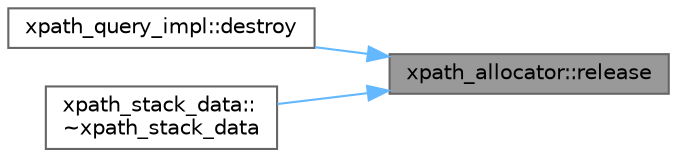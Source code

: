 digraph "xpath_allocator::release"
{
 // INTERACTIVE_SVG=YES
 // LATEX_PDF_SIZE
  bgcolor="transparent";
  edge [fontname=Helvetica,fontsize=10,labelfontname=Helvetica,labelfontsize=10];
  node [fontname=Helvetica,fontsize=10,shape=box,height=0.2,width=0.4];
  rankdir="RL";
  Node1 [id="Node000001",label="xpath_allocator::release",height=0.2,width=0.4,color="gray40", fillcolor="grey60", style="filled", fontcolor="black",tooltip=" "];
  Node1 -> Node2 [id="edge1_Node000001_Node000002",dir="back",color="steelblue1",style="solid",tooltip=" "];
  Node2 [id="Node000002",label="xpath_query_impl::destroy",height=0.2,width=0.4,color="grey40", fillcolor="white", style="filled",URL="$d1/d95/structxpath__query__impl.html#a7233d3b89ed2f20f76b85de918e963fa",tooltip=" "];
  Node1 -> Node3 [id="edge2_Node000001_Node000003",dir="back",color="steelblue1",style="solid",tooltip=" "];
  Node3 [id="Node000003",label="xpath_stack_data::\l~xpath_stack_data",height=0.2,width=0.4,color="grey40", fillcolor="white", style="filled",URL="$df/de5/structxpath__stack__data.html#a1df4e020ecc629b398336969c8490d98",tooltip=" "];
}
